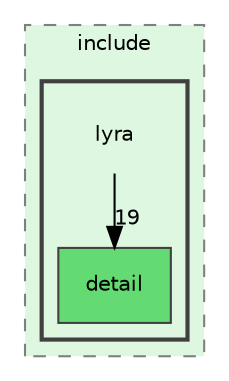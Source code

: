 digraph "Lyra/include/lyra"
{
 // INTERACTIVE_SVG=YES
 // LATEX_PDF_SIZE
  edge [fontname="Helvetica",fontsize="10",labelfontname="Helvetica",labelfontsize="10"];
  node [fontname="Helvetica",fontsize="10",shape=record];
  compound=true
  subgraph clusterdir_eabd99c7a0b0d21b0c160e67f662f576 {
    graph [ bgcolor="#def7e1", pencolor="grey50", style="filled,dashed,", label="include", fontname="Helvetica", fontsize="10", URL="dir_eabd99c7a0b0d21b0c160e67f662f576.html"]
  subgraph clusterdir_a755797409ec99181b199c936490f1ea {
    graph [ bgcolor="#def7e1", pencolor="grey25", style="filled,bold,", label="", fontname="Helvetica", fontsize="10", URL="dir_a755797409ec99181b199c936490f1ea.html"]
    dir_a755797409ec99181b199c936490f1ea [shape=plaintext, label="lyra"];
  dir_e3b63d6621e6fd69aa74eef63da2d9d3 [shape=box, label="detail", style="filled,", fillcolor="#64db72", color="grey25", URL="dir_e3b63d6621e6fd69aa74eef63da2d9d3.html"];
  }
  }
  dir_a755797409ec99181b199c936490f1ea->dir_e3b63d6621e6fd69aa74eef63da2d9d3 [headlabel="19", labeldistance=1.5 headhref="dir_000008_000001.html"];
}
